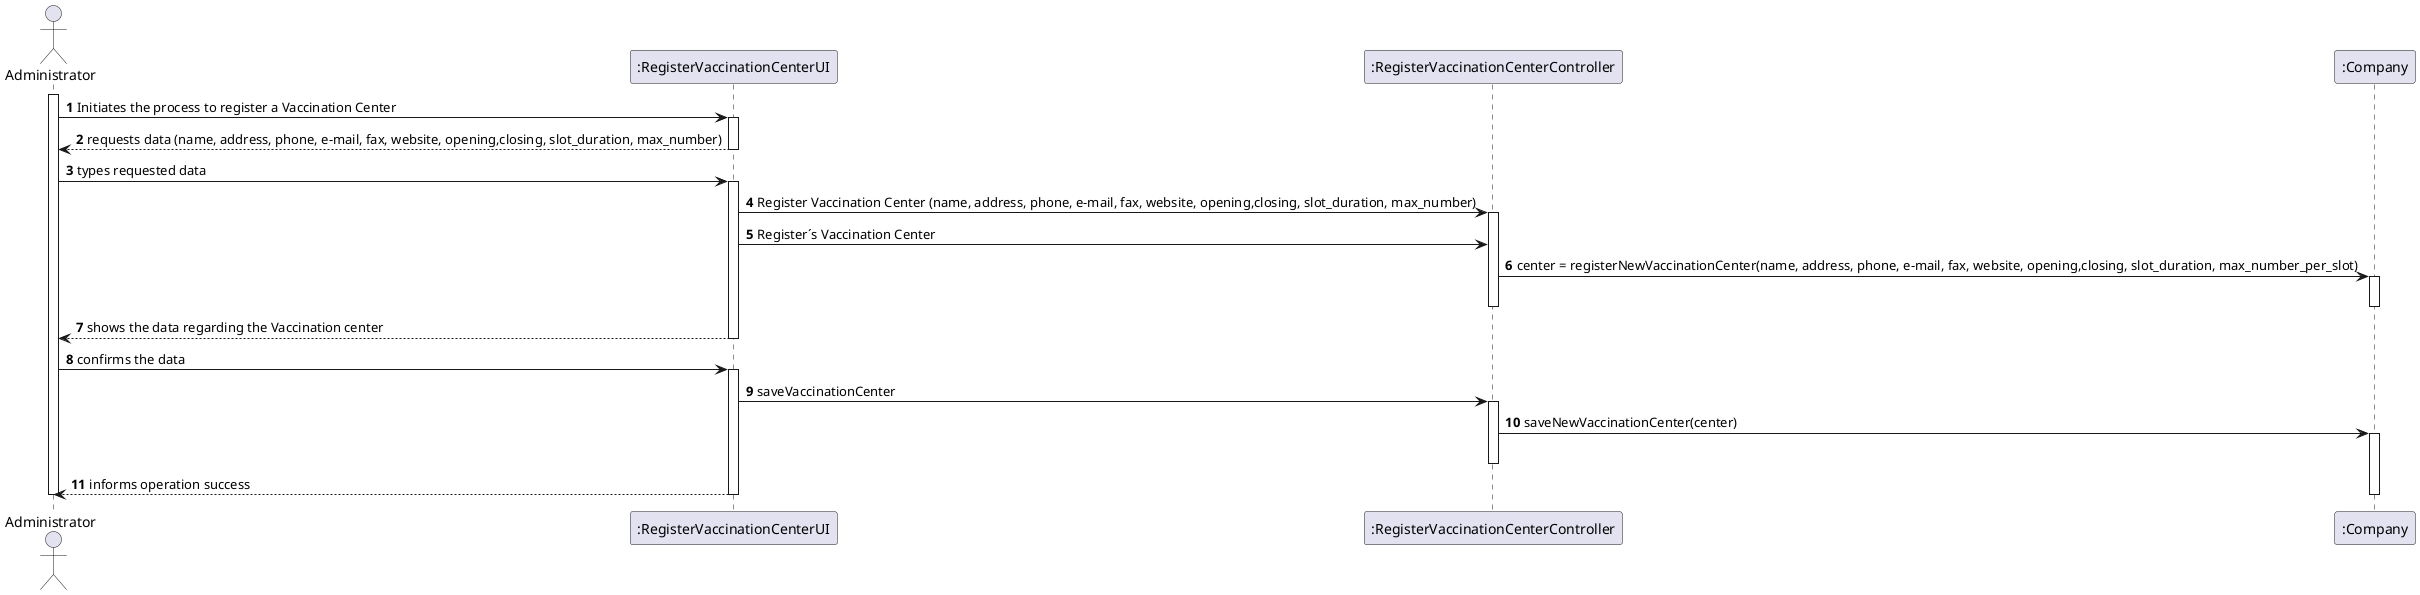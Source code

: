 @startuml
autonumber
'hide footbox
actor "Administrator" as ADM

participant ":RegisterVaccinationCenterUI" as UI
participant ":RegisterVaccinationCenterController" as CTRL
participant ":Company" as COMP

activate ADM
ADM -> UI : Initiates the process to register a Vaccination Center
activate UI
UI --> ADM: requests data (name, address, phone, e-mail, fax, website, opening,closing, slot_duration, max_number)
deactivate UI

ADM -> UI: types requested data
activate UI

UI -> CTRL: Register Vaccination Center (name, address, phone, e-mail, fax, website, opening,closing, slot_duration, max_number)
activate CTRL
UI -> CTRL: Register´s Vaccination Center

CTRL -> COMP: center = registerNewVaccinationCenter(name, address, phone, e-mail, fax, website, opening,closing, slot_duration, max_number_per_slot)
activate COMP



deactivate CTRL
deactivate COMP

UI --> ADM: shows the data regarding the Vaccination center
deactivate UI
ADM -> UI: confirms the data
activate UI

UI -> CTRL: saveVaccinationCenter

activate CTRL
CTRL -> COMP: saveNewVaccinationCenter(center)
activate COMP
deactivate CTRL



UI --> ADM: informs operation success
deactivate UI
deactivate COMP
deactivate ADM

@enduml